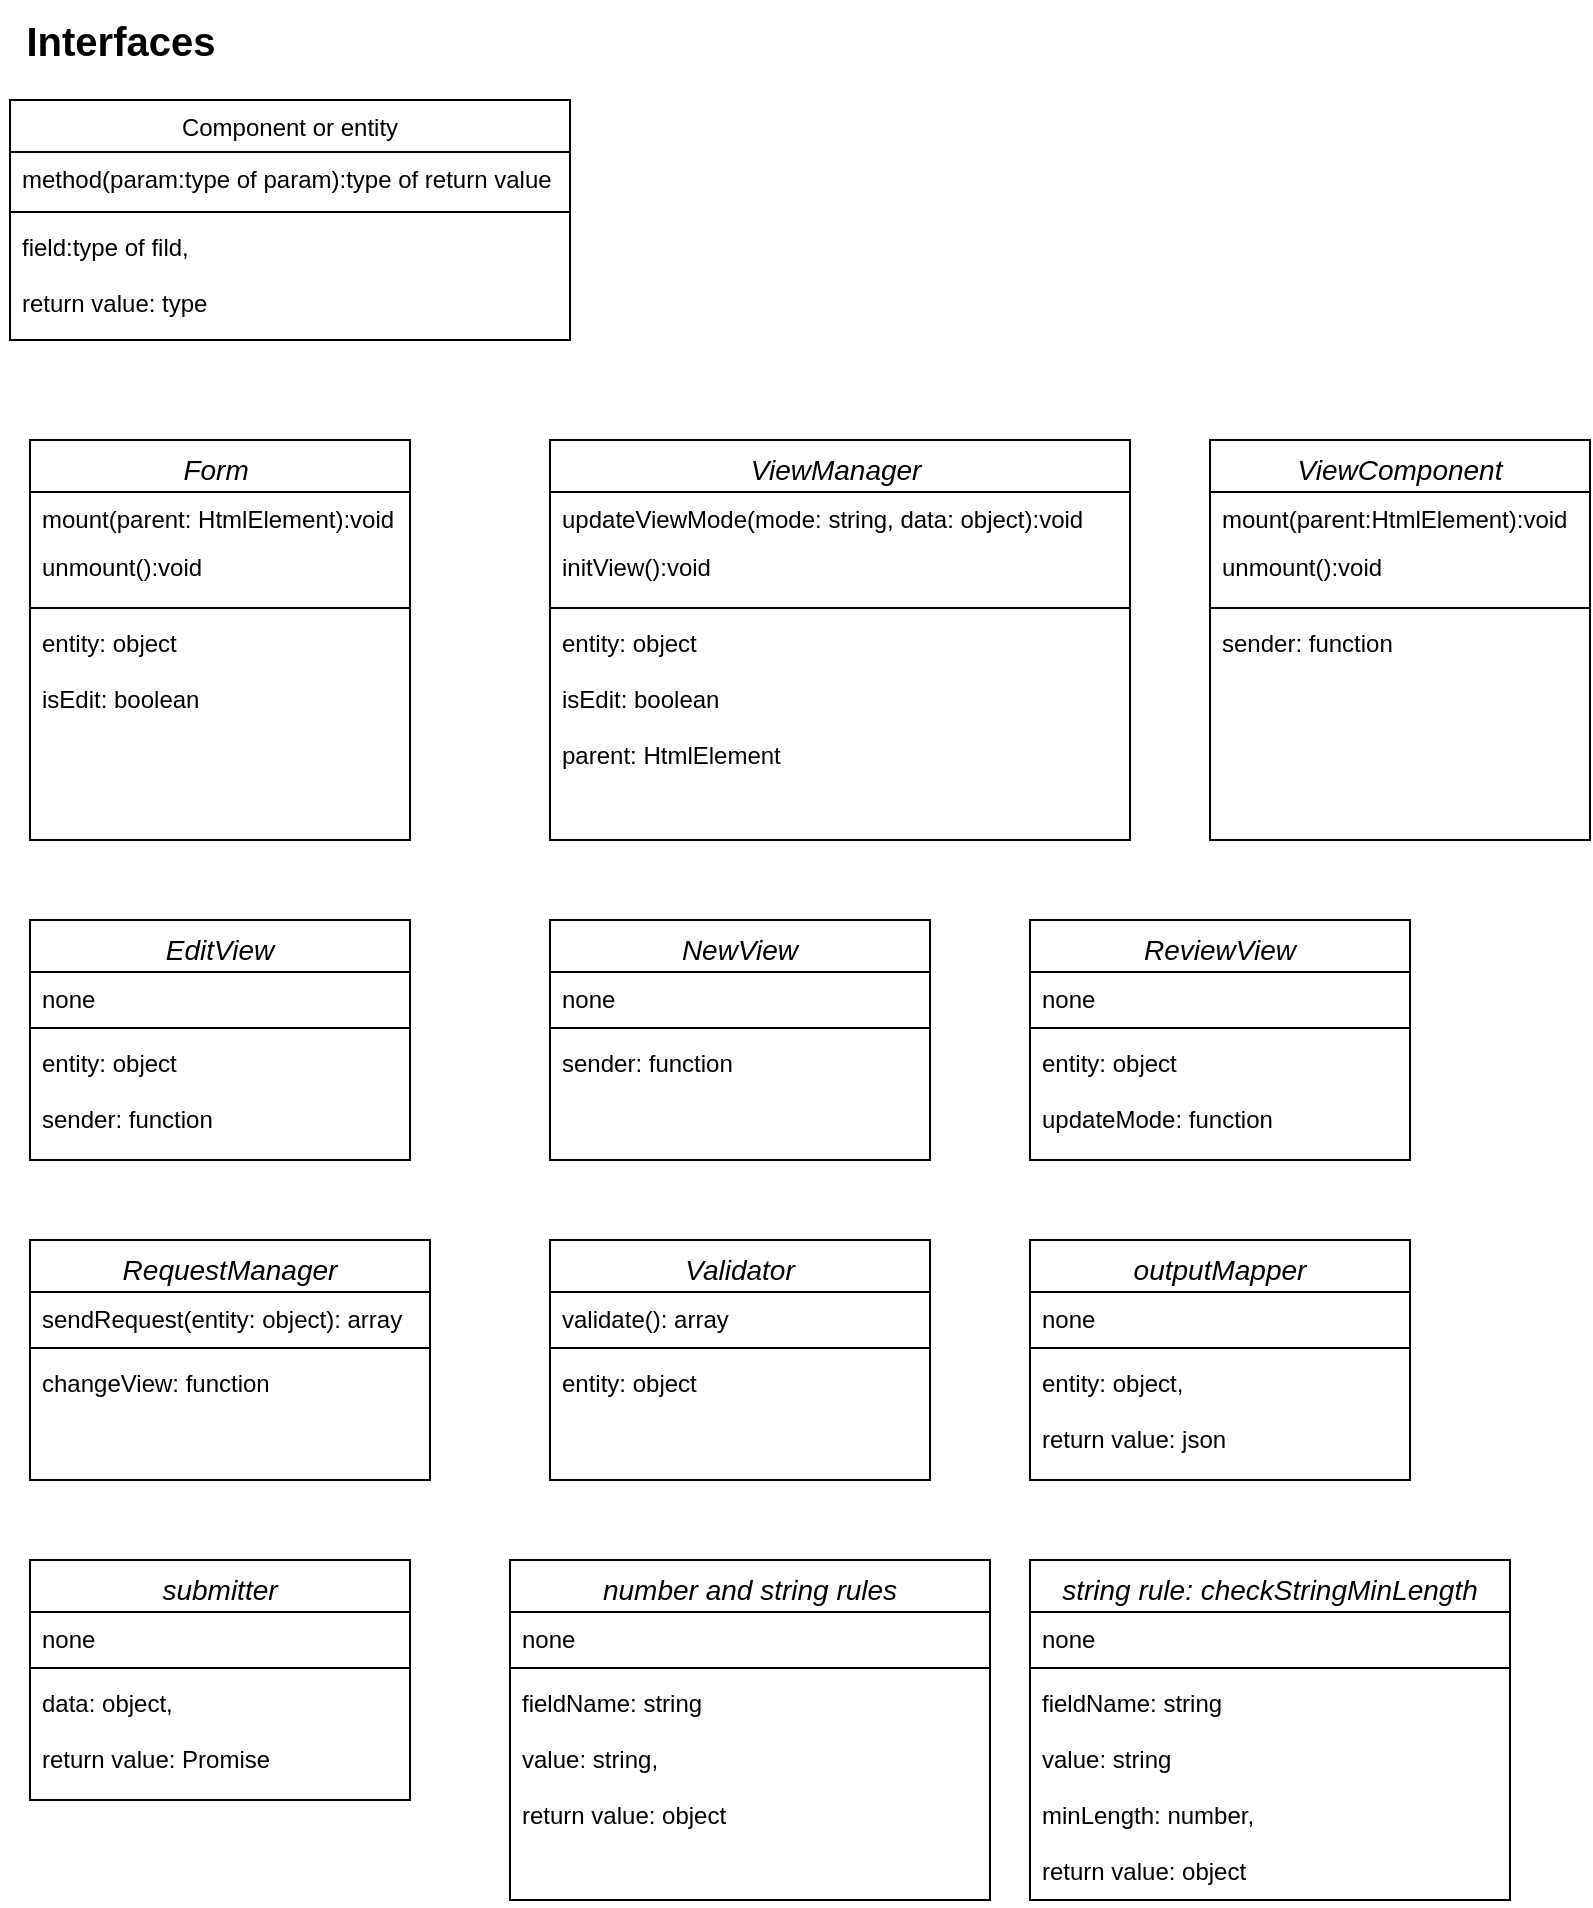 <mxfile version="20.7.4" type="device"><diagram id="C5RBs43oDa-KdzZeNtuy" name="Page-1"><mxGraphModel dx="919" dy="1089" grid="1" gridSize="10" guides="1" tooltips="1" connect="1" arrows="1" fold="1" page="1" pageScale="1" pageWidth="827" pageHeight="1169" math="0" shadow="0"><root><mxCell id="WIyWlLk6GJQsqaUBKTNV-0"/><mxCell id="WIyWlLk6GJQsqaUBKTNV-1" parent="WIyWlLk6GJQsqaUBKTNV-0"/><mxCell id="zkfFHV4jXpPFQw0GAbJ--0" value="Form &#10;" style="swimlane;fontStyle=2;align=center;verticalAlign=top;childLayout=stackLayout;horizontal=1;startSize=26;horizontalStack=0;resizeParent=1;resizeLast=0;collapsible=1;marginBottom=0;rounded=0;shadow=0;strokeWidth=1;fontSize=14;" parent="WIyWlLk6GJQsqaUBKTNV-1" vertex="1"><mxGeometry x="40" y="240" width="190" height="200" as="geometry"><mxRectangle x="230" y="140" width="160" height="26" as="alternateBounds"/></mxGeometry></mxCell><mxCell id="zkfFHV4jXpPFQw0GAbJ--1" value="mount(parent: HtmlElement):void" style="text;align=left;verticalAlign=top;spacingLeft=4;spacingRight=4;overflow=hidden;rotatable=0;points=[[0,0.5],[1,0.5]];portConstraint=eastwest;fontSize=12;" parent="zkfFHV4jXpPFQw0GAbJ--0" vertex="1"><mxGeometry y="26" width="190" height="24" as="geometry"/></mxCell><mxCell id="zkfFHV4jXpPFQw0GAbJ--2" value="unmount():void" style="text;align=left;verticalAlign=top;spacingLeft=4;spacingRight=4;overflow=hidden;rotatable=0;points=[[0,0.5],[1,0.5]];portConstraint=eastwest;rounded=0;shadow=0;html=0;fontSize=12;" parent="zkfFHV4jXpPFQw0GAbJ--0" vertex="1"><mxGeometry y="50" width="190" height="30" as="geometry"/></mxCell><mxCell id="zkfFHV4jXpPFQw0GAbJ--4" value="" style="line;html=1;strokeWidth=1;align=left;verticalAlign=middle;spacingTop=-1;spacingLeft=3;spacingRight=3;rotatable=0;labelPosition=right;points=[];portConstraint=eastwest;" parent="zkfFHV4jXpPFQw0GAbJ--0" vertex="1"><mxGeometry y="80" width="190" height="8" as="geometry"/></mxCell><mxCell id="zkfFHV4jXpPFQw0GAbJ--5" value="entity: object&#10;&#10;isEdit: boolean" style="text;align=left;verticalAlign=top;spacingLeft=4;spacingRight=4;overflow=hidden;rotatable=0;points=[[0,0.5],[1,0.5]];portConstraint=eastwest;" parent="zkfFHV4jXpPFQw0GAbJ--0" vertex="1"><mxGeometry y="88" width="190" height="52" as="geometry"/></mxCell><mxCell id="zkfFHV4jXpPFQw0GAbJ--6" value="Component or entity" style="swimlane;fontStyle=0;align=center;verticalAlign=top;childLayout=stackLayout;horizontal=1;startSize=26;horizontalStack=0;resizeParent=1;resizeLast=0;collapsible=1;marginBottom=0;rounded=0;shadow=0;strokeWidth=1;" parent="WIyWlLk6GJQsqaUBKTNV-1" vertex="1"><mxGeometry x="30" y="70" width="280" height="120" as="geometry"><mxRectangle x="130" y="380" width="160" height="26" as="alternateBounds"/></mxGeometry></mxCell><mxCell id="zkfFHV4jXpPFQw0GAbJ--7" value="method(param:type of param):type of return value" style="text;align=left;verticalAlign=top;spacingLeft=4;spacingRight=4;overflow=hidden;rotatable=0;points=[[0,0.5],[1,0.5]];portConstraint=eastwest;" parent="zkfFHV4jXpPFQw0GAbJ--6" vertex="1"><mxGeometry y="26" width="280" height="26" as="geometry"/></mxCell><mxCell id="zkfFHV4jXpPFQw0GAbJ--9" value="" style="line;html=1;strokeWidth=1;align=left;verticalAlign=middle;spacingTop=-1;spacingLeft=3;spacingRight=3;rotatable=0;labelPosition=right;points=[];portConstraint=eastwest;" parent="zkfFHV4jXpPFQw0GAbJ--6" vertex="1"><mxGeometry y="52" width="280" height="8" as="geometry"/></mxCell><mxCell id="zkfFHV4jXpPFQw0GAbJ--11" value="field:type of fild,&#10;&#10;return value: type" style="text;align=left;verticalAlign=top;spacingLeft=4;spacingRight=4;overflow=hidden;rotatable=0;points=[[0,0.5],[1,0.5]];portConstraint=eastwest;" parent="zkfFHV4jXpPFQw0GAbJ--6" vertex="1"><mxGeometry y="60" width="280" height="60" as="geometry"/></mxCell><mxCell id="y7tUvcP1CpdOWvou0xhO-0" value="&lt;b&gt;&lt;font style=&quot;font-size: 20px;&quot;&gt;Interfaces&lt;/font&gt;&lt;/b&gt;" style="text;html=1;align=center;verticalAlign=middle;resizable=0;points=[];autosize=1;strokeColor=none;fillColor=none;" vertex="1" parent="WIyWlLk6GJQsqaUBKTNV-1"><mxGeometry x="25" y="20" width="120" height="40" as="geometry"/></mxCell><mxCell id="y7tUvcP1CpdOWvou0xhO-3" value="ViewManager &#10;" style="swimlane;fontStyle=2;align=center;verticalAlign=top;childLayout=stackLayout;horizontal=1;startSize=26;horizontalStack=0;resizeParent=1;resizeLast=0;collapsible=1;marginBottom=0;rounded=0;shadow=0;strokeWidth=1;fontSize=14;" vertex="1" parent="WIyWlLk6GJQsqaUBKTNV-1"><mxGeometry x="300" y="240" width="290" height="200" as="geometry"><mxRectangle x="230" y="140" width="160" height="26" as="alternateBounds"/></mxGeometry></mxCell><mxCell id="y7tUvcP1CpdOWvou0xhO-4" value="updateViewMode(mode: string, data: object):void" style="text;align=left;verticalAlign=top;spacingLeft=4;spacingRight=4;overflow=hidden;rotatable=0;points=[[0,0.5],[1,0.5]];portConstraint=eastwest;fontSize=12;" vertex="1" parent="y7tUvcP1CpdOWvou0xhO-3"><mxGeometry y="26" width="290" height="24" as="geometry"/></mxCell><mxCell id="y7tUvcP1CpdOWvou0xhO-5" value="initView():void" style="text;align=left;verticalAlign=top;spacingLeft=4;spacingRight=4;overflow=hidden;rotatable=0;points=[[0,0.5],[1,0.5]];portConstraint=eastwest;rounded=0;shadow=0;html=0;fontSize=12;" vertex="1" parent="y7tUvcP1CpdOWvou0xhO-3"><mxGeometry y="50" width="290" height="30" as="geometry"/></mxCell><mxCell id="y7tUvcP1CpdOWvou0xhO-6" value="" style="line;html=1;strokeWidth=1;align=left;verticalAlign=middle;spacingTop=-1;spacingLeft=3;spacingRight=3;rotatable=0;labelPosition=right;points=[];portConstraint=eastwest;" vertex="1" parent="y7tUvcP1CpdOWvou0xhO-3"><mxGeometry y="80" width="290" height="8" as="geometry"/></mxCell><mxCell id="y7tUvcP1CpdOWvou0xhO-7" value="entity: object&#10;&#10;isEdit: boolean&#10;&#10;parent: HtmlElement" style="text;align=left;verticalAlign=top;spacingLeft=4;spacingRight=4;overflow=hidden;rotatable=0;points=[[0,0.5],[1,0.5]];portConstraint=eastwest;" vertex="1" parent="y7tUvcP1CpdOWvou0xhO-3"><mxGeometry y="88" width="290" height="82" as="geometry"/></mxCell><mxCell id="y7tUvcP1CpdOWvou0xhO-8" value="ViewComponent" style="swimlane;fontStyle=2;align=center;verticalAlign=top;childLayout=stackLayout;horizontal=1;startSize=26;horizontalStack=0;resizeParent=1;resizeLast=0;collapsible=1;marginBottom=0;rounded=0;shadow=0;strokeWidth=1;fontSize=14;" vertex="1" parent="WIyWlLk6GJQsqaUBKTNV-1"><mxGeometry x="630" y="240" width="190" height="200" as="geometry"><mxRectangle x="230" y="140" width="160" height="26" as="alternateBounds"/></mxGeometry></mxCell><mxCell id="y7tUvcP1CpdOWvou0xhO-9" value="mount(parent:HtmlElement):void" style="text;align=left;verticalAlign=top;spacingLeft=4;spacingRight=4;overflow=hidden;rotatable=0;points=[[0,0.5],[1,0.5]];portConstraint=eastwest;fontSize=12;" vertex="1" parent="y7tUvcP1CpdOWvou0xhO-8"><mxGeometry y="26" width="190" height="24" as="geometry"/></mxCell><mxCell id="y7tUvcP1CpdOWvou0xhO-10" value="unmount():void" style="text;align=left;verticalAlign=top;spacingLeft=4;spacingRight=4;overflow=hidden;rotatable=0;points=[[0,0.5],[1,0.5]];portConstraint=eastwest;rounded=0;shadow=0;html=0;fontSize=12;" vertex="1" parent="y7tUvcP1CpdOWvou0xhO-8"><mxGeometry y="50" width="190" height="30" as="geometry"/></mxCell><mxCell id="y7tUvcP1CpdOWvou0xhO-11" value="" style="line;html=1;strokeWidth=1;align=left;verticalAlign=middle;spacingTop=-1;spacingLeft=3;spacingRight=3;rotatable=0;labelPosition=right;points=[];portConstraint=eastwest;" vertex="1" parent="y7tUvcP1CpdOWvou0xhO-8"><mxGeometry y="80" width="190" height="8" as="geometry"/></mxCell><mxCell id="y7tUvcP1CpdOWvou0xhO-12" value="sender: function" style="text;align=left;verticalAlign=top;spacingLeft=4;spacingRight=4;overflow=hidden;rotatable=0;points=[[0,0.5],[1,0.5]];portConstraint=eastwest;" vertex="1" parent="y7tUvcP1CpdOWvou0xhO-8"><mxGeometry y="88" width="190" height="52" as="geometry"/></mxCell><mxCell id="y7tUvcP1CpdOWvou0xhO-13" value="EditView" style="swimlane;fontStyle=2;align=center;verticalAlign=top;childLayout=stackLayout;horizontal=1;startSize=26;horizontalStack=0;resizeParent=1;resizeLast=0;collapsible=1;marginBottom=0;rounded=0;shadow=0;strokeWidth=1;fontSize=14;" vertex="1" parent="WIyWlLk6GJQsqaUBKTNV-1"><mxGeometry x="40" y="480" width="190" height="120" as="geometry"><mxRectangle x="230" y="140" width="160" height="26" as="alternateBounds"/></mxGeometry></mxCell><mxCell id="y7tUvcP1CpdOWvou0xhO-14" value="none" style="text;align=left;verticalAlign=top;spacingLeft=4;spacingRight=4;overflow=hidden;rotatable=0;points=[[0,0.5],[1,0.5]];portConstraint=eastwest;fontSize=12;" vertex="1" parent="y7tUvcP1CpdOWvou0xhO-13"><mxGeometry y="26" width="190" height="24" as="geometry"/></mxCell><mxCell id="y7tUvcP1CpdOWvou0xhO-16" value="" style="line;html=1;strokeWidth=1;align=left;verticalAlign=middle;spacingTop=-1;spacingLeft=3;spacingRight=3;rotatable=0;labelPosition=right;points=[];portConstraint=eastwest;" vertex="1" parent="y7tUvcP1CpdOWvou0xhO-13"><mxGeometry y="50" width="190" height="8" as="geometry"/></mxCell><mxCell id="y7tUvcP1CpdOWvou0xhO-17" value="entity: object&#10;&#10;sender: function" style="text;align=left;verticalAlign=top;spacingLeft=4;spacingRight=4;overflow=hidden;rotatable=0;points=[[0,0.5],[1,0.5]];portConstraint=eastwest;" vertex="1" parent="y7tUvcP1CpdOWvou0xhO-13"><mxGeometry y="58" width="190" height="52" as="geometry"/></mxCell><mxCell id="y7tUvcP1CpdOWvou0xhO-18" value="NewView" style="swimlane;fontStyle=2;align=center;verticalAlign=top;childLayout=stackLayout;horizontal=1;startSize=26;horizontalStack=0;resizeParent=1;resizeLast=0;collapsible=1;marginBottom=0;rounded=0;shadow=0;strokeWidth=1;fontSize=14;" vertex="1" parent="WIyWlLk6GJQsqaUBKTNV-1"><mxGeometry x="300" y="480" width="190" height="120" as="geometry"><mxRectangle x="230" y="140" width="160" height="26" as="alternateBounds"/></mxGeometry></mxCell><mxCell id="y7tUvcP1CpdOWvou0xhO-19" value="none" style="text;align=left;verticalAlign=top;spacingLeft=4;spacingRight=4;overflow=hidden;rotatable=0;points=[[0,0.5],[1,0.5]];portConstraint=eastwest;fontSize=12;" vertex="1" parent="y7tUvcP1CpdOWvou0xhO-18"><mxGeometry y="26" width="190" height="24" as="geometry"/></mxCell><mxCell id="y7tUvcP1CpdOWvou0xhO-20" value="" style="line;html=1;strokeWidth=1;align=left;verticalAlign=middle;spacingTop=-1;spacingLeft=3;spacingRight=3;rotatable=0;labelPosition=right;points=[];portConstraint=eastwest;" vertex="1" parent="y7tUvcP1CpdOWvou0xhO-18"><mxGeometry y="50" width="190" height="8" as="geometry"/></mxCell><mxCell id="y7tUvcP1CpdOWvou0xhO-21" value="sender: function" style="text;align=left;verticalAlign=top;spacingLeft=4;spacingRight=4;overflow=hidden;rotatable=0;points=[[0,0.5],[1,0.5]];portConstraint=eastwest;" vertex="1" parent="y7tUvcP1CpdOWvou0xhO-18"><mxGeometry y="58" width="190" height="52" as="geometry"/></mxCell><mxCell id="y7tUvcP1CpdOWvou0xhO-22" value="ReviewView" style="swimlane;fontStyle=2;align=center;verticalAlign=top;childLayout=stackLayout;horizontal=1;startSize=26;horizontalStack=0;resizeParent=1;resizeLast=0;collapsible=1;marginBottom=0;rounded=0;shadow=0;strokeWidth=1;fontSize=14;" vertex="1" parent="WIyWlLk6GJQsqaUBKTNV-1"><mxGeometry x="540" y="480" width="190" height="120" as="geometry"><mxRectangle x="230" y="140" width="160" height="26" as="alternateBounds"/></mxGeometry></mxCell><mxCell id="y7tUvcP1CpdOWvou0xhO-23" value="none" style="text;align=left;verticalAlign=top;spacingLeft=4;spacingRight=4;overflow=hidden;rotatable=0;points=[[0,0.5],[1,0.5]];portConstraint=eastwest;fontSize=12;" vertex="1" parent="y7tUvcP1CpdOWvou0xhO-22"><mxGeometry y="26" width="190" height="24" as="geometry"/></mxCell><mxCell id="y7tUvcP1CpdOWvou0xhO-24" value="" style="line;html=1;strokeWidth=1;align=left;verticalAlign=middle;spacingTop=-1;spacingLeft=3;spacingRight=3;rotatable=0;labelPosition=right;points=[];portConstraint=eastwest;" vertex="1" parent="y7tUvcP1CpdOWvou0xhO-22"><mxGeometry y="50" width="190" height="8" as="geometry"/></mxCell><mxCell id="y7tUvcP1CpdOWvou0xhO-25" value="entity: object&#10;&#10;updateMode: function" style="text;align=left;verticalAlign=top;spacingLeft=4;spacingRight=4;overflow=hidden;rotatable=0;points=[[0,0.5],[1,0.5]];portConstraint=eastwest;" vertex="1" parent="y7tUvcP1CpdOWvou0xhO-22"><mxGeometry y="58" width="190" height="52" as="geometry"/></mxCell><mxCell id="y7tUvcP1CpdOWvou0xhO-26" value="RequestManager" style="swimlane;fontStyle=2;align=center;verticalAlign=top;childLayout=stackLayout;horizontal=1;startSize=26;horizontalStack=0;resizeParent=1;resizeLast=0;collapsible=1;marginBottom=0;rounded=0;shadow=0;strokeWidth=1;fontSize=14;" vertex="1" parent="WIyWlLk6GJQsqaUBKTNV-1"><mxGeometry x="40" y="640" width="200" height="120" as="geometry"><mxRectangle x="230" y="140" width="160" height="26" as="alternateBounds"/></mxGeometry></mxCell><mxCell id="y7tUvcP1CpdOWvou0xhO-27" value="sendRequest(entity: object): array" style="text;align=left;verticalAlign=top;spacingLeft=4;spacingRight=4;overflow=hidden;rotatable=0;points=[[0,0.5],[1,0.5]];portConstraint=eastwest;fontSize=12;" vertex="1" parent="y7tUvcP1CpdOWvou0xhO-26"><mxGeometry y="26" width="200" height="24" as="geometry"/></mxCell><mxCell id="y7tUvcP1CpdOWvou0xhO-28" value="" style="line;html=1;strokeWidth=1;align=left;verticalAlign=middle;spacingTop=-1;spacingLeft=3;spacingRight=3;rotatable=0;labelPosition=right;points=[];portConstraint=eastwest;" vertex="1" parent="y7tUvcP1CpdOWvou0xhO-26"><mxGeometry y="50" width="200" height="8" as="geometry"/></mxCell><mxCell id="y7tUvcP1CpdOWvou0xhO-29" value="changeView: function" style="text;align=left;verticalAlign=top;spacingLeft=4;spacingRight=4;overflow=hidden;rotatable=0;points=[[0,0.5],[1,0.5]];portConstraint=eastwest;" vertex="1" parent="y7tUvcP1CpdOWvou0xhO-26"><mxGeometry y="58" width="200" height="52" as="geometry"/></mxCell><mxCell id="y7tUvcP1CpdOWvou0xhO-30" value="Validator" style="swimlane;fontStyle=2;align=center;verticalAlign=top;childLayout=stackLayout;horizontal=1;startSize=26;horizontalStack=0;resizeParent=1;resizeLast=0;collapsible=1;marginBottom=0;rounded=0;shadow=0;strokeWidth=1;fontSize=14;" vertex="1" parent="WIyWlLk6GJQsqaUBKTNV-1"><mxGeometry x="300" y="640" width="190" height="120" as="geometry"><mxRectangle x="230" y="140" width="160" height="26" as="alternateBounds"/></mxGeometry></mxCell><mxCell id="y7tUvcP1CpdOWvou0xhO-31" value="validate(): array" style="text;align=left;verticalAlign=top;spacingLeft=4;spacingRight=4;overflow=hidden;rotatable=0;points=[[0,0.5],[1,0.5]];portConstraint=eastwest;fontSize=12;" vertex="1" parent="y7tUvcP1CpdOWvou0xhO-30"><mxGeometry y="26" width="190" height="24" as="geometry"/></mxCell><mxCell id="y7tUvcP1CpdOWvou0xhO-32" value="" style="line;html=1;strokeWidth=1;align=left;verticalAlign=middle;spacingTop=-1;spacingLeft=3;spacingRight=3;rotatable=0;labelPosition=right;points=[];portConstraint=eastwest;" vertex="1" parent="y7tUvcP1CpdOWvou0xhO-30"><mxGeometry y="50" width="190" height="8" as="geometry"/></mxCell><mxCell id="y7tUvcP1CpdOWvou0xhO-33" value="entity: object" style="text;align=left;verticalAlign=top;spacingLeft=4;spacingRight=4;overflow=hidden;rotatable=0;points=[[0,0.5],[1,0.5]];portConstraint=eastwest;" vertex="1" parent="y7tUvcP1CpdOWvou0xhO-30"><mxGeometry y="58" width="190" height="52" as="geometry"/></mxCell><mxCell id="y7tUvcP1CpdOWvou0xhO-34" value="outputMapper" style="swimlane;fontStyle=2;align=center;verticalAlign=top;childLayout=stackLayout;horizontal=1;startSize=26;horizontalStack=0;resizeParent=1;resizeLast=0;collapsible=1;marginBottom=0;rounded=0;shadow=0;strokeWidth=1;fontSize=14;" vertex="1" parent="WIyWlLk6GJQsqaUBKTNV-1"><mxGeometry x="540" y="640" width="190" height="120" as="geometry"><mxRectangle x="230" y="140" width="160" height="26" as="alternateBounds"/></mxGeometry></mxCell><mxCell id="y7tUvcP1CpdOWvou0xhO-35" value="none" style="text;align=left;verticalAlign=top;spacingLeft=4;spacingRight=4;overflow=hidden;rotatable=0;points=[[0,0.5],[1,0.5]];portConstraint=eastwest;fontSize=12;" vertex="1" parent="y7tUvcP1CpdOWvou0xhO-34"><mxGeometry y="26" width="190" height="24" as="geometry"/></mxCell><mxCell id="y7tUvcP1CpdOWvou0xhO-36" value="" style="line;html=1;strokeWidth=1;align=left;verticalAlign=middle;spacingTop=-1;spacingLeft=3;spacingRight=3;rotatable=0;labelPosition=right;points=[];portConstraint=eastwest;" vertex="1" parent="y7tUvcP1CpdOWvou0xhO-34"><mxGeometry y="50" width="190" height="8" as="geometry"/></mxCell><mxCell id="y7tUvcP1CpdOWvou0xhO-37" value="entity: object,&#10;&#10;return value: json" style="text;align=left;verticalAlign=top;spacingLeft=4;spacingRight=4;overflow=hidden;rotatable=0;points=[[0,0.5],[1,0.5]];portConstraint=eastwest;" vertex="1" parent="y7tUvcP1CpdOWvou0xhO-34"><mxGeometry y="58" width="190" height="62" as="geometry"/></mxCell><mxCell id="y7tUvcP1CpdOWvou0xhO-38" style="edgeStyle=orthogonalEdgeStyle;rounded=0;orthogonalLoop=1;jettySize=auto;html=1;exitX=1;exitY=0.5;exitDx=0;exitDy=0;fontSize=12;" edge="1" parent="y7tUvcP1CpdOWvou0xhO-34" source="y7tUvcP1CpdOWvou0xhO-37" target="y7tUvcP1CpdOWvou0xhO-37"><mxGeometry relative="1" as="geometry"/></mxCell><mxCell id="y7tUvcP1CpdOWvou0xhO-39" value="submitter" style="swimlane;fontStyle=2;align=center;verticalAlign=top;childLayout=stackLayout;horizontal=1;startSize=26;horizontalStack=0;resizeParent=1;resizeLast=0;collapsible=1;marginBottom=0;rounded=0;shadow=0;strokeWidth=1;fontSize=14;" vertex="1" parent="WIyWlLk6GJQsqaUBKTNV-1"><mxGeometry x="40" y="800" width="190" height="120" as="geometry"><mxRectangle x="230" y="140" width="160" height="26" as="alternateBounds"/></mxGeometry></mxCell><mxCell id="y7tUvcP1CpdOWvou0xhO-40" value="none" style="text;align=left;verticalAlign=top;spacingLeft=4;spacingRight=4;overflow=hidden;rotatable=0;points=[[0,0.5],[1,0.5]];portConstraint=eastwest;fontSize=12;" vertex="1" parent="y7tUvcP1CpdOWvou0xhO-39"><mxGeometry y="26" width="190" height="24" as="geometry"/></mxCell><mxCell id="y7tUvcP1CpdOWvou0xhO-41" value="" style="line;html=1;strokeWidth=1;align=left;verticalAlign=middle;spacingTop=-1;spacingLeft=3;spacingRight=3;rotatable=0;labelPosition=right;points=[];portConstraint=eastwest;" vertex="1" parent="y7tUvcP1CpdOWvou0xhO-39"><mxGeometry y="50" width="190" height="8" as="geometry"/></mxCell><mxCell id="y7tUvcP1CpdOWvou0xhO-42" value="data: object,&#10;&#10;return value: Promise" style="text;align=left;verticalAlign=top;spacingLeft=4;spacingRight=4;overflow=hidden;rotatable=0;points=[[0,0.5],[1,0.5]];portConstraint=eastwest;" vertex="1" parent="y7tUvcP1CpdOWvou0xhO-39"><mxGeometry y="58" width="190" height="62" as="geometry"/></mxCell><mxCell id="y7tUvcP1CpdOWvou0xhO-43" style="edgeStyle=orthogonalEdgeStyle;rounded=0;orthogonalLoop=1;jettySize=auto;html=1;exitX=1;exitY=0.5;exitDx=0;exitDy=0;fontSize=12;" edge="1" parent="y7tUvcP1CpdOWvou0xhO-39" source="y7tUvcP1CpdOWvou0xhO-42" target="y7tUvcP1CpdOWvou0xhO-42"><mxGeometry relative="1" as="geometry"/></mxCell><mxCell id="y7tUvcP1CpdOWvou0xhO-44" value="number and string rules" style="swimlane;fontStyle=2;align=center;verticalAlign=top;childLayout=stackLayout;horizontal=1;startSize=26;horizontalStack=0;resizeParent=1;resizeLast=0;collapsible=1;marginBottom=0;rounded=0;shadow=0;strokeWidth=1;fontSize=14;" vertex="1" parent="WIyWlLk6GJQsqaUBKTNV-1"><mxGeometry x="280" y="800" width="240" height="170" as="geometry"><mxRectangle x="230" y="140" width="160" height="26" as="alternateBounds"/></mxGeometry></mxCell><mxCell id="y7tUvcP1CpdOWvou0xhO-45" value="none" style="text;align=left;verticalAlign=top;spacingLeft=4;spacingRight=4;overflow=hidden;rotatable=0;points=[[0,0.5],[1,0.5]];portConstraint=eastwest;fontSize=12;" vertex="1" parent="y7tUvcP1CpdOWvou0xhO-44"><mxGeometry y="26" width="240" height="24" as="geometry"/></mxCell><mxCell id="y7tUvcP1CpdOWvou0xhO-46" value="" style="line;html=1;strokeWidth=1;align=left;verticalAlign=middle;spacingTop=-1;spacingLeft=3;spacingRight=3;rotatable=0;labelPosition=right;points=[];portConstraint=eastwest;" vertex="1" parent="y7tUvcP1CpdOWvou0xhO-44"><mxGeometry y="50" width="240" height="8" as="geometry"/></mxCell><mxCell id="y7tUvcP1CpdOWvou0xhO-48" style="edgeStyle=orthogonalEdgeStyle;rounded=0;orthogonalLoop=1;jettySize=auto;html=1;exitX=1;exitY=0.5;exitDx=0;exitDy=0;fontSize=12;" edge="1" parent="y7tUvcP1CpdOWvou0xhO-44" source="y7tUvcP1CpdOWvou0xhO-47" target="y7tUvcP1CpdOWvou0xhO-47"><mxGeometry relative="1" as="geometry"/></mxCell><mxCell id="y7tUvcP1CpdOWvou0xhO-47" value="fieldName: string&#10;&#10;value: string,&#10;&#10;return value: object" style="text;align=left;verticalAlign=top;spacingLeft=4;spacingRight=4;overflow=hidden;rotatable=0;points=[[0,0.5],[1,0.5]];portConstraint=eastwest;" vertex="1" parent="y7tUvcP1CpdOWvou0xhO-44"><mxGeometry y="58" width="240" height="112" as="geometry"/></mxCell><mxCell id="y7tUvcP1CpdOWvou0xhO-52" value="string rule: checkStringMinLength" style="swimlane;fontStyle=2;align=center;verticalAlign=top;childLayout=stackLayout;horizontal=1;startSize=26;horizontalStack=0;resizeParent=1;resizeLast=0;collapsible=1;marginBottom=0;rounded=0;shadow=0;strokeWidth=1;fontSize=14;" vertex="1" parent="WIyWlLk6GJQsqaUBKTNV-1"><mxGeometry x="540" y="800" width="240" height="170" as="geometry"><mxRectangle x="230" y="140" width="160" height="26" as="alternateBounds"/></mxGeometry></mxCell><mxCell id="y7tUvcP1CpdOWvou0xhO-53" value="none" style="text;align=left;verticalAlign=top;spacingLeft=4;spacingRight=4;overflow=hidden;rotatable=0;points=[[0,0.5],[1,0.5]];portConstraint=eastwest;fontSize=12;" vertex="1" parent="y7tUvcP1CpdOWvou0xhO-52"><mxGeometry y="26" width="240" height="24" as="geometry"/></mxCell><mxCell id="y7tUvcP1CpdOWvou0xhO-54" value="" style="line;html=1;strokeWidth=1;align=left;verticalAlign=middle;spacingTop=-1;spacingLeft=3;spacingRight=3;rotatable=0;labelPosition=right;points=[];portConstraint=eastwest;" vertex="1" parent="y7tUvcP1CpdOWvou0xhO-52"><mxGeometry y="50" width="240" height="8" as="geometry"/></mxCell><mxCell id="y7tUvcP1CpdOWvou0xhO-55" style="edgeStyle=orthogonalEdgeStyle;rounded=0;orthogonalLoop=1;jettySize=auto;html=1;exitX=1;exitY=0.5;exitDx=0;exitDy=0;fontSize=12;" edge="1" parent="y7tUvcP1CpdOWvou0xhO-52" source="y7tUvcP1CpdOWvou0xhO-56" target="y7tUvcP1CpdOWvou0xhO-56"><mxGeometry relative="1" as="geometry"/></mxCell><mxCell id="y7tUvcP1CpdOWvou0xhO-56" value="fieldName: string&#10;&#10;value: string&#10;&#10;minLength: number,&#10;&#10;return value: object" style="text;align=left;verticalAlign=top;spacingLeft=4;spacingRight=4;overflow=hidden;rotatable=0;points=[[0,0.5],[1,0.5]];portConstraint=eastwest;" vertex="1" parent="y7tUvcP1CpdOWvou0xhO-52"><mxGeometry y="58" width="240" height="112" as="geometry"/></mxCell></root></mxGraphModel></diagram></mxfile>